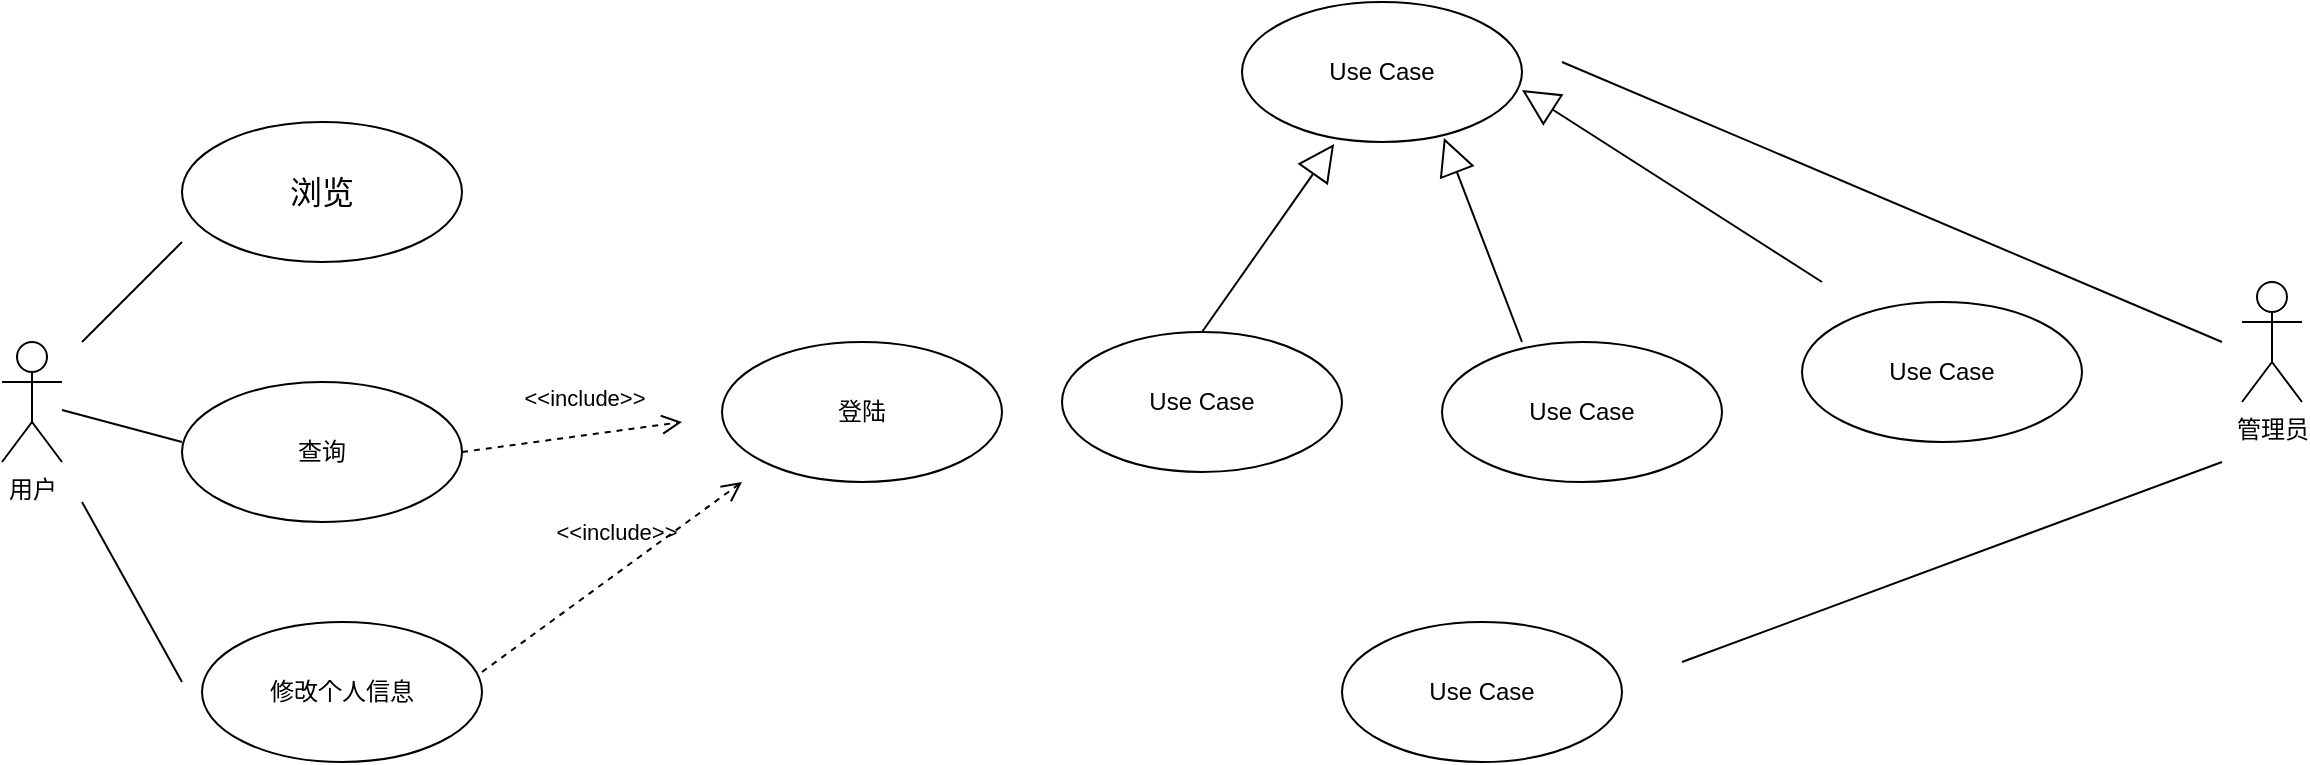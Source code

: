 <mxfile version="17.3.0" type="github">
  <diagram id="C5RBs43oDa-KdzZeNtuy" name="Page-1">
    <mxGraphModel dx="1422" dy="797" grid="1" gridSize="10" guides="1" tooltips="1" connect="1" arrows="1" fold="1" page="1" pageScale="1" pageWidth="827" pageHeight="1169" math="0" shadow="0">
      <root>
        <mxCell id="WIyWlLk6GJQsqaUBKTNV-0" />
        <mxCell id="WIyWlLk6GJQsqaUBKTNV-1" parent="WIyWlLk6GJQsqaUBKTNV-0" />
        <mxCell id="AaJywq6Yjjuq7iSwntx5-0" value="&lt;font style=&quot;vertical-align: inherit&quot;&gt;&lt;font style=&quot;vertical-align: inherit&quot;&gt;用户&lt;/font&gt;&lt;/font&gt;" style="shape=umlActor;verticalLabelPosition=bottom;verticalAlign=top;html=1;" vertex="1" parent="WIyWlLk6GJQsqaUBKTNV-1">
          <mxGeometry x="80" y="350" width="30" height="60" as="geometry" />
        </mxCell>
        <mxCell id="AaJywq6Yjjuq7iSwntx5-1" value="&lt;font style=&quot;vertical-align: inherit&quot;&gt;&lt;font style=&quot;vertical-align: inherit&quot;&gt;管理员&lt;/font&gt;&lt;/font&gt;" style="shape=umlActor;verticalLabelPosition=bottom;verticalAlign=top;html=1;" vertex="1" parent="WIyWlLk6GJQsqaUBKTNV-1">
          <mxGeometry x="1200" y="320" width="30" height="60" as="geometry" />
        </mxCell>
        <mxCell id="AaJywq6Yjjuq7iSwntx5-2" value="&lt;p class=&quot;MsoNormal&quot;&gt;&lt;span style=&quot;font-size: 12.0pt&quot;&gt;&lt;font face=&quot;宋体&quot;&gt;&lt;font style=&quot;vertical-align: inherit&quot;&gt;&lt;font style=&quot;vertical-align: inherit&quot;&gt;浏览&lt;/font&gt;&lt;/font&gt;&lt;/font&gt;&lt;/span&gt;&lt;/p&gt;" style="ellipse;whiteSpace=wrap;html=1;" vertex="1" parent="WIyWlLk6GJQsqaUBKTNV-1">
          <mxGeometry x="170" y="240" width="140" height="70" as="geometry" />
        </mxCell>
        <mxCell id="AaJywq6Yjjuq7iSwntx5-3" value="&lt;font style=&quot;vertical-align: inherit&quot;&gt;&lt;font style=&quot;vertical-align: inherit&quot;&gt;查询&lt;/font&gt;&lt;/font&gt;" style="ellipse;whiteSpace=wrap;html=1;" vertex="1" parent="WIyWlLk6GJQsqaUBKTNV-1">
          <mxGeometry x="170" y="370" width="140" height="70" as="geometry" />
        </mxCell>
        <mxCell id="AaJywq6Yjjuq7iSwntx5-4" value="&lt;font style=&quot;vertical-align: inherit&quot;&gt;&lt;font style=&quot;vertical-align: inherit&quot;&gt;修改个人信息&lt;/font&gt;&lt;/font&gt;" style="ellipse;whiteSpace=wrap;html=1;" vertex="1" parent="WIyWlLk6GJQsqaUBKTNV-1">
          <mxGeometry x="180" y="490" width="140" height="70" as="geometry" />
        </mxCell>
        <mxCell id="AaJywq6Yjjuq7iSwntx5-6" value="" style="endArrow=none;html=1;rounded=0;" edge="1" parent="WIyWlLk6GJQsqaUBKTNV-1">
          <mxGeometry width="50" height="50" relative="1" as="geometry">
            <mxPoint x="120" y="350" as="sourcePoint" />
            <mxPoint x="170" y="300" as="targetPoint" />
          </mxGeometry>
        </mxCell>
        <mxCell id="AaJywq6Yjjuq7iSwntx5-7" value="" style="endArrow=none;html=1;rounded=0;" edge="1" parent="WIyWlLk6GJQsqaUBKTNV-1" source="AaJywq6Yjjuq7iSwntx5-0">
          <mxGeometry width="50" height="50" relative="1" as="geometry">
            <mxPoint x="120" y="450" as="sourcePoint" />
            <mxPoint x="170" y="400" as="targetPoint" />
          </mxGeometry>
        </mxCell>
        <mxCell id="AaJywq6Yjjuq7iSwntx5-8" value="" style="endArrow=none;html=1;rounded=0;" edge="1" parent="WIyWlLk6GJQsqaUBKTNV-1">
          <mxGeometry width="50" height="50" relative="1" as="geometry">
            <mxPoint x="120" y="430" as="sourcePoint" />
            <mxPoint x="170" y="520" as="targetPoint" />
          </mxGeometry>
        </mxCell>
        <mxCell id="AaJywq6Yjjuq7iSwntx5-14" value="&amp;lt;&amp;lt;include&amp;gt;&amp;gt;" style="endArrow=open;startArrow=none;endFill=0;startFill=0;endSize=8;html=1;verticalAlign=bottom;dashed=1;labelBackgroundColor=none;rounded=0;exitX=1;exitY=0.5;exitDx=0;exitDy=0;" edge="1" parent="WIyWlLk6GJQsqaUBKTNV-1" source="AaJywq6Yjjuq7iSwntx5-3">
          <mxGeometry x="0.125" y="10" width="160" relative="1" as="geometry">
            <mxPoint x="300" y="270" as="sourcePoint" />
            <mxPoint x="420" y="390" as="targetPoint" />
            <mxPoint as="offset" />
          </mxGeometry>
        </mxCell>
        <mxCell id="AaJywq6Yjjuq7iSwntx5-17" value="&amp;lt;&amp;lt;include&amp;gt;&amp;gt;" style="endArrow=open;startArrow=none;endFill=0;startFill=0;endSize=8;html=1;verticalAlign=bottom;dashed=1;labelBackgroundColor=none;rounded=0;exitX=1;exitY=0.5;exitDx=0;exitDy=0;" edge="1" parent="WIyWlLk6GJQsqaUBKTNV-1">
          <mxGeometry x="0.125" y="10" width="160" relative="1" as="geometry">
            <mxPoint x="320" y="515" as="sourcePoint" />
            <mxPoint x="450" y="420" as="targetPoint" />
            <mxPoint as="offset" />
          </mxGeometry>
        </mxCell>
        <mxCell id="AaJywq6Yjjuq7iSwntx5-18" value="登陆" style="ellipse;whiteSpace=wrap;html=1;" vertex="1" parent="WIyWlLk6GJQsqaUBKTNV-1">
          <mxGeometry x="440" y="350" width="140" height="70" as="geometry" />
        </mxCell>
        <mxCell id="AaJywq6Yjjuq7iSwntx5-19" value="Use Case" style="ellipse;whiteSpace=wrap;html=1;" vertex="1" parent="WIyWlLk6GJQsqaUBKTNV-1">
          <mxGeometry x="750" y="490" width="140" height="70" as="geometry" />
        </mxCell>
        <mxCell id="AaJywq6Yjjuq7iSwntx5-20" value="Use Case" style="ellipse;whiteSpace=wrap;html=1;" vertex="1" parent="WIyWlLk6GJQsqaUBKTNV-1">
          <mxGeometry x="700" y="180" width="140" height="70" as="geometry" />
        </mxCell>
        <mxCell id="AaJywq6Yjjuq7iSwntx5-21" value="Use Case" style="ellipse;whiteSpace=wrap;html=1;" vertex="1" parent="WIyWlLk6GJQsqaUBKTNV-1">
          <mxGeometry x="610" y="345" width="140" height="70" as="geometry" />
        </mxCell>
        <mxCell id="AaJywq6Yjjuq7iSwntx5-22" value="Use Case" style="ellipse;whiteSpace=wrap;html=1;" vertex="1" parent="WIyWlLk6GJQsqaUBKTNV-1">
          <mxGeometry x="800" y="350" width="140" height="70" as="geometry" />
        </mxCell>
        <mxCell id="AaJywq6Yjjuq7iSwntx5-24" value="Use Case" style="ellipse;whiteSpace=wrap;html=1;" vertex="1" parent="WIyWlLk6GJQsqaUBKTNV-1">
          <mxGeometry x="980" y="330" width="140" height="70" as="geometry" />
        </mxCell>
        <mxCell id="AaJywq6Yjjuq7iSwntx5-29" value="" style="endArrow=block;endSize=16;endFill=0;html=1;rounded=0;entryX=0.329;entryY=1.014;entryDx=0;entryDy=0;entryPerimeter=0;" edge="1" parent="WIyWlLk6GJQsqaUBKTNV-1" target="AaJywq6Yjjuq7iSwntx5-20">
          <mxGeometry width="160" relative="1" as="geometry">
            <mxPoint x="680" y="345" as="sourcePoint" />
            <mxPoint x="840" y="345" as="targetPoint" />
          </mxGeometry>
        </mxCell>
        <mxCell id="AaJywq6Yjjuq7iSwntx5-30" value="" style="endArrow=block;endSize=16;endFill=0;html=1;rounded=0;entryX=0.721;entryY=0.971;entryDx=0;entryDy=0;entryPerimeter=0;" edge="1" parent="WIyWlLk6GJQsqaUBKTNV-1" target="AaJywq6Yjjuq7iSwntx5-20">
          <mxGeometry width="160" relative="1" as="geometry">
            <mxPoint x="840" y="350" as="sourcePoint" />
            <mxPoint x="906.06" y="255.98" as="targetPoint" />
          </mxGeometry>
        </mxCell>
        <mxCell id="AaJywq6Yjjuq7iSwntx5-31" value="" style="endArrow=block;endSize=16;endFill=0;html=1;rounded=0;entryX=0.721;entryY=0.971;entryDx=0;entryDy=0;entryPerimeter=0;" edge="1" parent="WIyWlLk6GJQsqaUBKTNV-1">
          <mxGeometry width="160" relative="1" as="geometry">
            <mxPoint x="990" y="320" as="sourcePoint" />
            <mxPoint x="840" y="223.98" as="targetPoint" />
          </mxGeometry>
        </mxCell>
        <mxCell id="AaJywq6Yjjuq7iSwntx5-32" value="" style="endArrow=none;html=1;rounded=0;" edge="1" parent="WIyWlLk6GJQsqaUBKTNV-1">
          <mxGeometry width="50" height="50" relative="1" as="geometry">
            <mxPoint x="860" y="210" as="sourcePoint" />
            <mxPoint x="1190" y="350" as="targetPoint" />
          </mxGeometry>
        </mxCell>
        <mxCell id="AaJywq6Yjjuq7iSwntx5-33" value="" style="endArrow=none;html=1;rounded=0;" edge="1" parent="WIyWlLk6GJQsqaUBKTNV-1">
          <mxGeometry width="50" height="50" relative="1" as="geometry">
            <mxPoint x="920" y="510" as="sourcePoint" />
            <mxPoint x="1190" y="410" as="targetPoint" />
          </mxGeometry>
        </mxCell>
      </root>
    </mxGraphModel>
  </diagram>
</mxfile>
